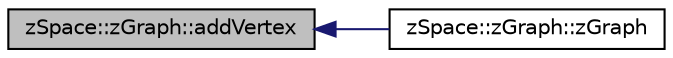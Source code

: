 digraph "zSpace::zGraph::addVertex"
{
  edge [fontname="Helvetica",fontsize="10",labelfontname="Helvetica",labelfontsize="10"];
  node [fontname="Helvetica",fontsize="10",shape=record];
  rankdir="LR";
  Node77 [label="zSpace::zGraph::addVertex",height=0.2,width=0.4,color="black", fillcolor="grey75", style="filled", fontcolor="black"];
  Node77 -> Node78 [dir="back",color="midnightblue",fontsize="10",style="solid",fontname="Helvetica"];
  Node78 [label="zSpace::zGraph::zGraph",height=0.2,width=0.4,color="black", fillcolor="white", style="filled",URL="$classz_space_1_1z_graph.html#a7a53b68f1efa596293b85259464cf3ff",tooltip="Overloaded constructor. "];
}
